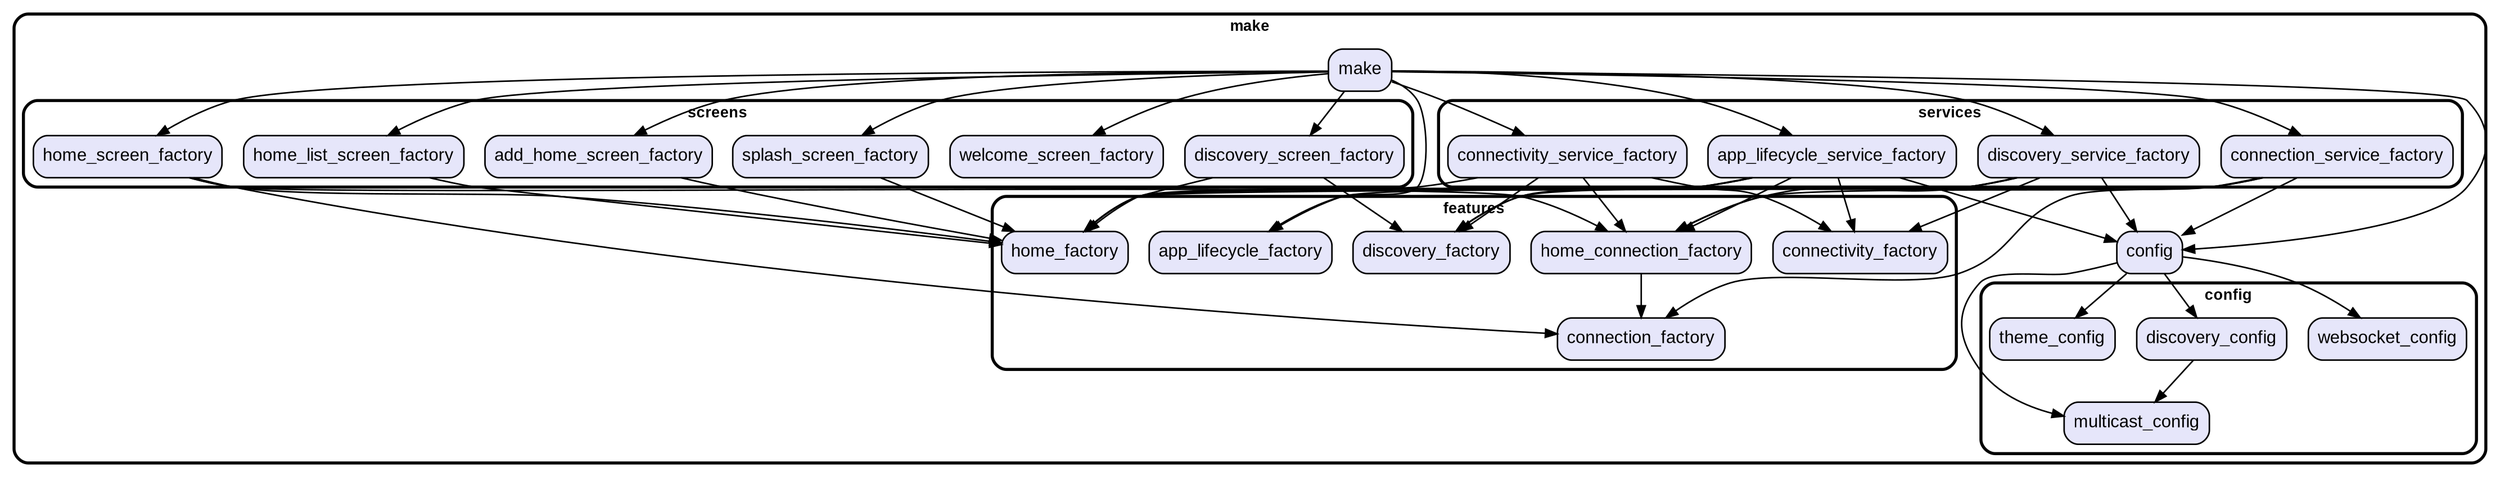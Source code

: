 digraph "" {
  graph [style=rounded fontname="Arial Black" fontsize=13 penwidth=2.6];
  node [shape=rect style="filled,rounded" fontname=Arial fontsize=15 fillcolor=Lavender penwidth=1.3];
  edge [penwidth=1.3];
  "/config/websocket_config.dart" [label="websocket_config"];
  "/config/multicast_config.dart" [label="multicast_config"];
  "/config/discovery_config.dart" [label="discovery_config"];
  "/config/theme_config.dart" [label="theme_config"];
  "/features/connectivity_factory.dart" [label="connectivity_factory"];
  "/features/app_lifecycle_factory.dart" [label="app_lifecycle_factory"];
  "/features/connection_factory.dart" [label="connection_factory"];
  "/features/home_connection_factory.dart" [label="home_connection_factory"];
  "/features/discovery_factory.dart" [label="discovery_factory"];
  "/features/home_factory.dart" [label="home_factory"];
  "/screens/discovery_screen_factory.dart" [label="discovery_screen_factory"];
  "/screens/welcome_screen_factory.dart" [label="welcome_screen_factory"];
  "/screens/splash_screen_factory.dart" [label="splash_screen_factory"];
  "/screens/home_screen_factory.dart" [label="home_screen_factory"];
  "/screens/add_home_screen_factory.dart" [label="add_home_screen_factory"];
  "/screens/home_list_screen_factory.dart" [label="home_list_screen_factory"];
  "/config.dart" [label="config"];
  "/make.dart" [label="make"];
  "/services/connection_service_factory.dart" [label="connection_service_factory"];
  "/services/connectivity_service_factory.dart" [label="connectivity_service_factory"];
  "/services/discovery_service_factory.dart" [label="discovery_service_factory"];
  "/services/app_lifecycle_service_factory.dart" [label="app_lifecycle_service_factory"];
  subgraph "cluster~" {
    label="make";
    "/config.dart";
    "/make.dart";
    subgraph "cluster~/config" {
      label="config";
      "/config/websocket_config.dart";
      "/config/multicast_config.dart";
      "/config/discovery_config.dart";
      "/config/theme_config.dart";
    }
    subgraph "cluster~/features" {
      label="features";
      "/features/connectivity_factory.dart";
      "/features/app_lifecycle_factory.dart";
      "/features/connection_factory.dart";
      "/features/home_connection_factory.dart";
      "/features/discovery_factory.dart";
      "/features/home_factory.dart";
    }
    subgraph "cluster~/screens" {
      label="screens";
      "/screens/discovery_screen_factory.dart";
      "/screens/welcome_screen_factory.dart";
      "/screens/splash_screen_factory.dart";
      "/screens/home_screen_factory.dart";
      "/screens/add_home_screen_factory.dart";
      "/screens/home_list_screen_factory.dart";
    }
    subgraph "cluster~/services" {
      label="services";
      "/services/connection_service_factory.dart";
      "/services/connectivity_service_factory.dart";
      "/services/discovery_service_factory.dart";
      "/services/app_lifecycle_service_factory.dart";
    }
  }
  "/config/discovery_config.dart" -> "/config/multicast_config.dart";
  "/features/home_connection_factory.dart" -> "/features/connection_factory.dart";
  "/screens/discovery_screen_factory.dart" -> "/features/discovery_factory.dart";
  "/screens/discovery_screen_factory.dart" -> "/features/home_factory.dart";
  "/screens/splash_screen_factory.dart" -> "/features/home_factory.dart";
  "/screens/home_screen_factory.dart" -> "/features/connection_factory.dart";
  "/screens/home_screen_factory.dart" -> "/features/home_connection_factory.dart";
  "/screens/home_screen_factory.dart" -> "/features/home_factory.dart";
  "/screens/add_home_screen_factory.dart" -> "/features/home_factory.dart";
  "/screens/home_list_screen_factory.dart" -> "/features/home_factory.dart";
  "/config.dart" -> "/config/discovery_config.dart";
  "/config.dart" -> "/config/multicast_config.dart";
  "/config.dart" -> "/config/theme_config.dart";
  "/config.dart" -> "/config/websocket_config.dart";
  "/make.dart" -> "/config.dart";
  "/make.dart" -> "/features/app_lifecycle_factory.dart";
  "/make.dart" -> "/screens/add_home_screen_factory.dart";
  "/make.dart" -> "/screens/discovery_screen_factory.dart";
  "/make.dart" -> "/screens/home_list_screen_factory.dart";
  "/make.dart" -> "/screens/home_screen_factory.dart";
  "/make.dart" -> "/screens/splash_screen_factory.dart";
  "/make.dart" -> "/screens/welcome_screen_factory.dart";
  "/make.dart" -> "/services/app_lifecycle_service_factory.dart";
  "/make.dart" -> "/services/connection_service_factory.dart";
  "/make.dart" -> "/services/connectivity_service_factory.dart";
  "/make.dart" -> "/services/discovery_service_factory.dart";
  "/services/connection_service_factory.dart" -> "/config.dart";
  "/services/connection_service_factory.dart" -> "/features/connection_factory.dart";
  "/services/connection_service_factory.dart" -> "/features/home_connection_factory.dart";
  "/services/connection_service_factory.dart" -> "/features/home_factory.dart";
  "/services/connectivity_service_factory.dart" -> "/features/connectivity_factory.dart";
  "/services/connectivity_service_factory.dart" -> "/features/discovery_factory.dart";
  "/services/connectivity_service_factory.dart" -> "/features/home_connection_factory.dart";
  "/services/connectivity_service_factory.dart" -> "/features/home_factory.dart";
  "/services/discovery_service_factory.dart" -> "/config.dart";
  "/services/discovery_service_factory.dart" -> "/features/connectivity_factory.dart";
  "/services/discovery_service_factory.dart" -> "/features/discovery_factory.dart";
  "/services/discovery_service_factory.dart" -> "/features/home_connection_factory.dart";
  "/services/discovery_service_factory.dart" -> "/features/home_factory.dart";
  "/services/app_lifecycle_service_factory.dart" -> "/config.dart";
  "/services/app_lifecycle_service_factory.dart" -> "/features/app_lifecycle_factory.dart";
  "/services/app_lifecycle_service_factory.dart" -> "/features/connectivity_factory.dart";
  "/services/app_lifecycle_service_factory.dart" -> "/features/discovery_factory.dart";
  "/services/app_lifecycle_service_factory.dart" -> "/features/home_connection_factory.dart";
  "/services/app_lifecycle_service_factory.dart" -> "/features/home_factory.dart";
}
